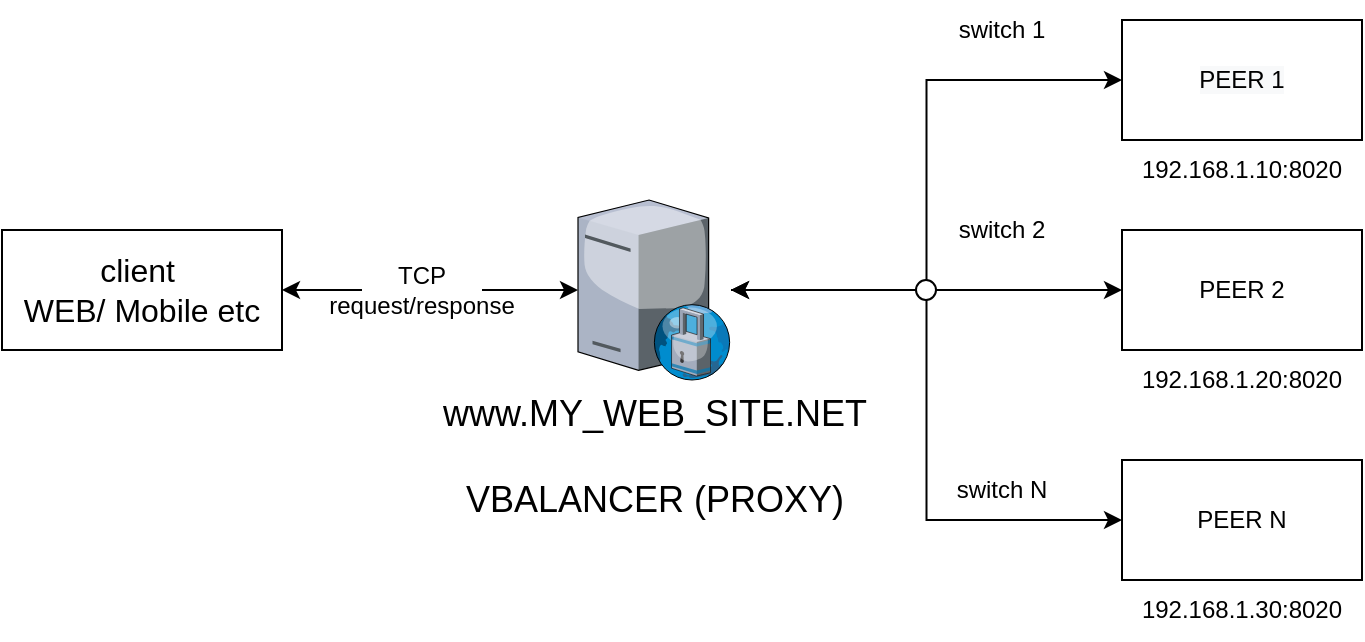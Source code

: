 <mxfile version="15.4.0" type="device"><diagram id="9bxhW4cfDHDwK9GDOhn_" name="Страница 1"><mxGraphModel dx="905" dy="665" grid="1" gridSize="10" guides="1" tooltips="1" connect="1" arrows="1" fold="1" page="1" pageScale="1" pageWidth="827" pageHeight="1169" math="0" shadow="0"><root><mxCell id="0"/><mxCell id="1" parent="0"/><mxCell id="BNTzKFHA5RV9yKGiqaQw-1" value="&lt;font style=&quot;font-size: 16px&quot;&gt;client&amp;nbsp;&lt;br&gt;WEB/ Mobile etc&lt;br&gt;&lt;/font&gt;" style="rounded=0;whiteSpace=wrap;html=1;" parent="1" vertex="1"><mxGeometry x="50" y="275" width="140" height="60" as="geometry"/></mxCell><mxCell id="BNTzKFHA5RV9yKGiqaQw-3" value="&lt;font style=&quot;font-size: 18px&quot;&gt;www.MY_WEB_SITE.NET&lt;br&gt;&lt;br&gt;VBALANCER (PROXY)&lt;br&gt;&lt;br&gt;&lt;/font&gt;" style="verticalLabelPosition=bottom;sketch=0;aspect=fixed;html=1;verticalAlign=top;strokeColor=none;align=center;outlineConnect=0;shape=mxgraph.citrix.proxy_server;" parent="1" vertex="1"><mxGeometry x="338" y="260" width="76.5" height="90" as="geometry"/></mxCell><mxCell id="BNTzKFHA5RV9yKGiqaQw-7" value="&lt;span style=&quot;color: rgb(0 , 0 , 0) ; font-family: &amp;#34;helvetica&amp;#34; ; font-size: 12px ; font-style: normal ; font-weight: 400 ; letter-spacing: normal ; text-align: center ; text-indent: 0px ; text-transform: none ; word-spacing: 0px ; background-color: rgb(248 , 249 , 250) ; display: inline ; float: none&quot;&gt;PEER 1&lt;/span&gt;" style="rounded=0;whiteSpace=wrap;html=1;" parent="1" vertex="1"><mxGeometry x="610" y="170" width="120" height="60" as="geometry"/></mxCell><mxCell id="BNTzKFHA5RV9yKGiqaQw-11" value="192.168.1.10:8020" style="text;html=1;strokeColor=none;fillColor=none;align=center;verticalAlign=middle;whiteSpace=wrap;rounded=0;" parent="1" vertex="1"><mxGeometry x="610" y="230" width="120" height="30" as="geometry"/></mxCell><mxCell id="BNTzKFHA5RV9yKGiqaQw-12" value="&lt;span style=&quot;font-family: &amp;#34;helvetica&amp;#34;&quot;&gt;PEER 2&lt;/span&gt;" style="rounded=0;whiteSpace=wrap;html=1;" parent="1" vertex="1"><mxGeometry x="610" y="275" width="120" height="60" as="geometry"/></mxCell><mxCell id="BNTzKFHA5RV9yKGiqaQw-13" value="192.168.1.20:8020" style="text;html=1;strokeColor=none;fillColor=none;align=center;verticalAlign=middle;whiteSpace=wrap;rounded=0;" parent="1" vertex="1"><mxGeometry x="610" y="335" width="120" height="30" as="geometry"/></mxCell><mxCell id="BNTzKFHA5RV9yKGiqaQw-14" value="&lt;span style=&quot;font-family: &amp;#34;helvetica&amp;#34;&quot;&gt;PEER N&lt;/span&gt;" style="rounded=0;whiteSpace=wrap;html=1;" parent="1" vertex="1"><mxGeometry x="610" y="390" width="120" height="60" as="geometry"/></mxCell><mxCell id="BNTzKFHA5RV9yKGiqaQw-15" value="192.168.1.30:8020" style="text;html=1;strokeColor=none;fillColor=none;align=center;verticalAlign=middle;whiteSpace=wrap;rounded=0;" parent="1" vertex="1"><mxGeometry x="610" y="450" width="120" height="30" as="geometry"/></mxCell><mxCell id="BNTzKFHA5RV9yKGiqaQw-16" value="" style="endArrow=classic;startArrow=none;html=1;rounded=0;edgeStyle=orthogonalEdgeStyle;exitX=1;exitY=0.5;exitDx=0;exitDy=0;" parent="1" source="Y4eLAYI-xUJa2kpO2WLY-1" target="BNTzKFHA5RV9yKGiqaQw-3" edge="1"><mxGeometry width="50" height="50" relative="1" as="geometry"><mxPoint x="200" y="420" as="sourcePoint"/><mxPoint x="250" y="370" as="targetPoint"/></mxGeometry></mxCell><mxCell id="BNTzKFHA5RV9yKGiqaQw-24" value="" style="endArrow=classic;html=1;rounded=0;edgeStyle=orthogonalEdgeStyle;entryX=0;entryY=0.5;entryDx=0;entryDy=0;" parent="1" source="BNTzKFHA5RV9yKGiqaQw-3" target="BNTzKFHA5RV9yKGiqaQw-7" edge="1"><mxGeometry width="50" height="50" relative="1" as="geometry"><mxPoint x="380" y="160" as="sourcePoint"/><mxPoint x="430" y="110" as="targetPoint"/></mxGeometry></mxCell><mxCell id="BNTzKFHA5RV9yKGiqaQw-25" value="" style="endArrow=classic;startArrow=classic;html=1;rounded=0;edgeStyle=orthogonalEdgeStyle;entryX=0;entryY=0.5;entryDx=0;entryDy=0;" parent="1" source="BNTzKFHA5RV9yKGiqaQw-3" target="BNTzKFHA5RV9yKGiqaQw-12" edge="1"><mxGeometry width="50" height="50" relative="1" as="geometry"><mxPoint x="440" y="550" as="sourcePoint"/><mxPoint x="490" y="500" as="targetPoint"/></mxGeometry></mxCell><mxCell id="BNTzKFHA5RV9yKGiqaQw-26" value="" style="endArrow=classic;startArrow=classic;html=1;rounded=0;edgeStyle=orthogonalEdgeStyle;entryX=0;entryY=0.5;entryDx=0;entryDy=0;" parent="1" source="BNTzKFHA5RV9yKGiqaQw-3" target="BNTzKFHA5RV9yKGiqaQw-14" edge="1"><mxGeometry width="50" height="50" relative="1" as="geometry"><mxPoint x="420" y="560" as="sourcePoint"/><mxPoint x="470" y="510" as="targetPoint"/></mxGeometry></mxCell><mxCell id="BNTzKFHA5RV9yKGiqaQw-27" value="switch 1" style="text;html=1;strokeColor=none;fillColor=none;align=center;verticalAlign=middle;whiteSpace=wrap;rounded=0;" parent="1" vertex="1"><mxGeometry x="520" y="160" width="60" height="30" as="geometry"/></mxCell><mxCell id="BNTzKFHA5RV9yKGiqaQw-28" value="switch 2" style="text;html=1;strokeColor=none;fillColor=none;align=center;verticalAlign=middle;whiteSpace=wrap;rounded=0;" parent="1" vertex="1"><mxGeometry x="520" y="260" width="60" height="30" as="geometry"/></mxCell><mxCell id="BNTzKFHA5RV9yKGiqaQw-29" value="switch N" style="text;html=1;strokeColor=none;fillColor=none;align=center;verticalAlign=middle;whiteSpace=wrap;rounded=0;" parent="1" vertex="1"><mxGeometry x="520" y="390" width="60" height="30" as="geometry"/></mxCell><mxCell id="Y4eLAYI-xUJa2kpO2WLY-1" value="TCP request/response" style="text;html=1;strokeColor=none;fillColor=none;align=center;verticalAlign=middle;whiteSpace=wrap;rounded=0;" vertex="1" parent="1"><mxGeometry x="230" y="290" width="60" height="30" as="geometry"/></mxCell><mxCell id="Y4eLAYI-xUJa2kpO2WLY-2" value="" style="endArrow=none;startArrow=classic;html=1;rounded=0;edgeStyle=orthogonalEdgeStyle;exitX=1;exitY=0.5;exitDx=0;exitDy=0;" edge="1" parent="1" source="BNTzKFHA5RV9yKGiqaQw-1" target="Y4eLAYI-xUJa2kpO2WLY-1"><mxGeometry width="50" height="50" relative="1" as="geometry"><mxPoint x="190" y="305" as="sourcePoint"/><mxPoint x="338" y="305" as="targetPoint"/></mxGeometry></mxCell><mxCell id="Y4eLAYI-xUJa2kpO2WLY-3" value="" style="ellipse;whiteSpace=wrap;html=1;aspect=fixed;" vertex="1" parent="1"><mxGeometry x="507" y="300" width="10" height="10" as="geometry"/></mxCell></root></mxGraphModel></diagram></mxfile>